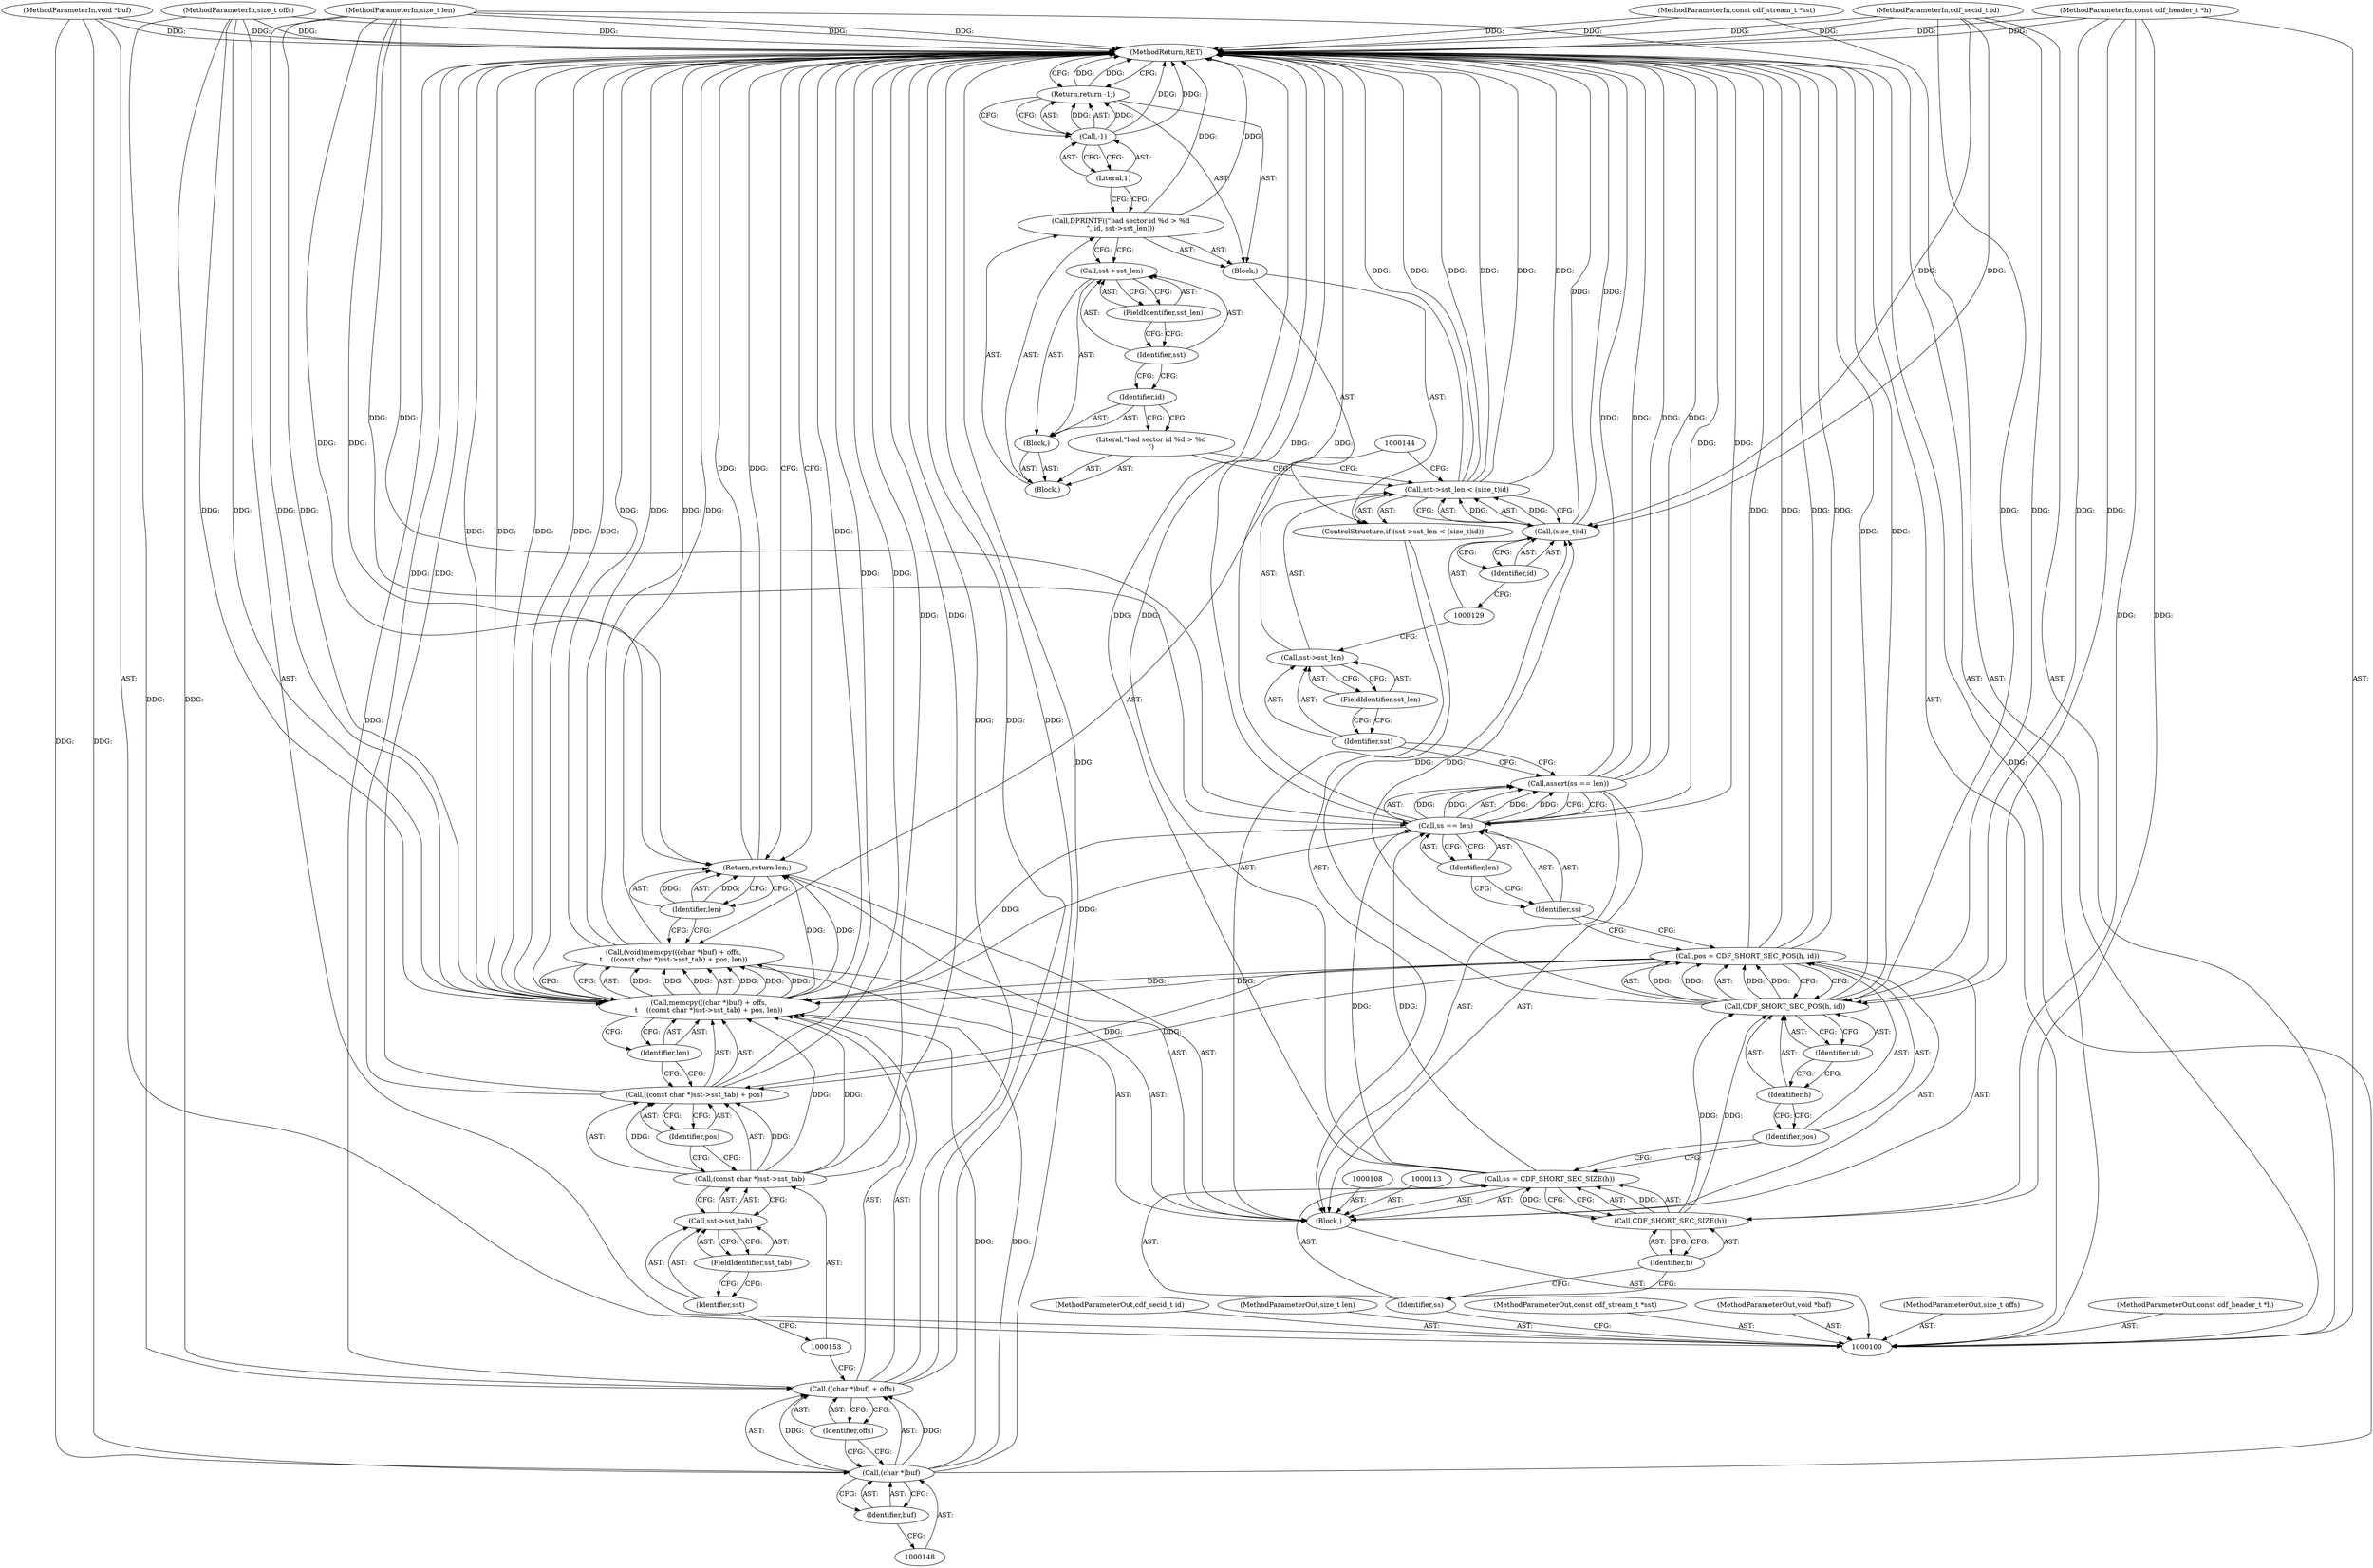 digraph "0_file_1859fdb4e67c49c463c4e0078054335cd46ba295_1" {
"1000161" [label="(MethodReturn,RET)"];
"1000101" [label="(MethodParameterIn,const cdf_stream_t *sst)"];
"1000229" [label="(MethodParameterOut,const cdf_stream_t *sst)"];
"1000102" [label="(MethodParameterIn,void *buf)"];
"1000230" [label="(MethodParameterOut,void *buf)"];
"1000103" [label="(MethodParameterIn,size_t offs)"];
"1000231" [label="(MethodParameterOut,size_t offs)"];
"1000146" [label="(Call,((char *)buf) + offs)"];
"1000147" [label="(Call,(char *)buf)"];
"1000143" [label="(Call,(void)memcpy(((char *)buf) + offs,\n\t    ((const char *)sst->sst_tab) + pos, len))"];
"1000149" [label="(Identifier,buf)"];
"1000150" [label="(Identifier,offs)"];
"1000145" [label="(Call,memcpy(((char *)buf) + offs,\n\t    ((const char *)sst->sst_tab) + pos, len))"];
"1000154" [label="(Call,sst->sst_tab)"];
"1000155" [label="(Identifier,sst)"];
"1000156" [label="(FieldIdentifier,sst_tab)"];
"1000157" [label="(Identifier,pos)"];
"1000158" [label="(Identifier,len)"];
"1000151" [label="(Call,((const char *)sst->sst_tab) + pos)"];
"1000152" [label="(Call,(const char *)sst->sst_tab)"];
"1000159" [label="(Return,return len;)"];
"1000160" [label="(Identifier,len)"];
"1000105" [label="(MethodParameterIn,const cdf_header_t *h)"];
"1000233" [label="(MethodParameterOut,const cdf_header_t *h)"];
"1000106" [label="(MethodParameterIn,cdf_secid_t id)"];
"1000234" [label="(MethodParameterOut,cdf_secid_t id)"];
"1000104" [label="(MethodParameterIn,size_t len)"];
"1000232" [label="(MethodParameterOut,size_t len)"];
"1000107" [label="(Block,)"];
"1000111" [label="(Call,CDF_SHORT_SEC_SIZE(h))"];
"1000112" [label="(Identifier,h)"];
"1000109" [label="(Call,ss = CDF_SHORT_SEC_SIZE(h))"];
"1000110" [label="(Identifier,ss)"];
"1000116" [label="(Call,CDF_SHORT_SEC_POS(h, id))"];
"1000117" [label="(Identifier,h)"];
"1000118" [label="(Identifier,id)"];
"1000114" [label="(Call,pos = CDF_SHORT_SEC_POS(h, id))"];
"1000115" [label="(Identifier,pos)"];
"1000119" [label="(Call,assert(ss == len))"];
"1000122" [label="(Identifier,len)"];
"1000120" [label="(Call,ss == len)"];
"1000121" [label="(Identifier,ss)"];
"1000123" [label="(ControlStructure,if (sst->sst_len < (size_t)id))"];
"1000127" [label="(FieldIdentifier,sst_len)"];
"1000128" [label="(Call,(size_t)id)"];
"1000130" [label="(Identifier,id)"];
"1000131" [label="(Block,)"];
"1000124" [label="(Call,sst->sst_len < (size_t)id)"];
"1000125" [label="(Call,sst->sst_len)"];
"1000126" [label="(Identifier,sst)"];
"1000133" [label="(Block,)"];
"1000134" [label="(Literal,\"bad sector id %d > %d\n\")"];
"1000132" [label="(Call,DPRINTF((\"bad sector id %d > %d\n\", id, sst->sst_len)))"];
"1000135" [label="(Block,)"];
"1000136" [label="(Identifier,id)"];
"1000137" [label="(Call,sst->sst_len)"];
"1000138" [label="(Identifier,sst)"];
"1000139" [label="(FieldIdentifier,sst_len)"];
"1000142" [label="(Literal,1)"];
"1000140" [label="(Return,return -1;)"];
"1000141" [label="(Call,-1)"];
"1000161" -> "1000100"  [label="AST: "];
"1000161" -> "1000140"  [label="CFG: "];
"1000161" -> "1000159"  [label="CFG: "];
"1000116" -> "1000161"  [label="DDG: "];
"1000128" -> "1000161"  [label="DDG: "];
"1000124" -> "1000161"  [label="DDG: "];
"1000124" -> "1000161"  [label="DDG: "];
"1000124" -> "1000161"  [label="DDG: "];
"1000145" -> "1000161"  [label="DDG: "];
"1000145" -> "1000161"  [label="DDG: "];
"1000145" -> "1000161"  [label="DDG: "];
"1000151" -> "1000161"  [label="DDG: "];
"1000151" -> "1000161"  [label="DDG: "];
"1000104" -> "1000161"  [label="DDG: "];
"1000105" -> "1000161"  [label="DDG: "];
"1000147" -> "1000161"  [label="DDG: "];
"1000102" -> "1000161"  [label="DDG: "];
"1000152" -> "1000161"  [label="DDG: "];
"1000146" -> "1000161"  [label="DDG: "];
"1000146" -> "1000161"  [label="DDG: "];
"1000119" -> "1000161"  [label="DDG: "];
"1000119" -> "1000161"  [label="DDG: "];
"1000132" -> "1000161"  [label="DDG: "];
"1000141" -> "1000161"  [label="DDG: "];
"1000103" -> "1000161"  [label="DDG: "];
"1000114" -> "1000161"  [label="DDG: "];
"1000114" -> "1000161"  [label="DDG: "];
"1000120" -> "1000161"  [label="DDG: "];
"1000120" -> "1000161"  [label="DDG: "];
"1000101" -> "1000161"  [label="DDG: "];
"1000143" -> "1000161"  [label="DDG: "];
"1000143" -> "1000161"  [label="DDG: "];
"1000109" -> "1000161"  [label="DDG: "];
"1000106" -> "1000161"  [label="DDG: "];
"1000140" -> "1000161"  [label="DDG: "];
"1000159" -> "1000161"  [label="DDG: "];
"1000101" -> "1000100"  [label="AST: "];
"1000101" -> "1000161"  [label="DDG: "];
"1000229" -> "1000100"  [label="AST: "];
"1000102" -> "1000100"  [label="AST: "];
"1000102" -> "1000161"  [label="DDG: "];
"1000102" -> "1000147"  [label="DDG: "];
"1000230" -> "1000100"  [label="AST: "];
"1000103" -> "1000100"  [label="AST: "];
"1000103" -> "1000161"  [label="DDG: "];
"1000103" -> "1000145"  [label="DDG: "];
"1000103" -> "1000146"  [label="DDG: "];
"1000231" -> "1000100"  [label="AST: "];
"1000146" -> "1000145"  [label="AST: "];
"1000146" -> "1000150"  [label="CFG: "];
"1000147" -> "1000146"  [label="AST: "];
"1000150" -> "1000146"  [label="AST: "];
"1000153" -> "1000146"  [label="CFG: "];
"1000146" -> "1000161"  [label="DDG: "];
"1000146" -> "1000161"  [label="DDG: "];
"1000147" -> "1000146"  [label="DDG: "];
"1000103" -> "1000146"  [label="DDG: "];
"1000147" -> "1000146"  [label="AST: "];
"1000147" -> "1000149"  [label="CFG: "];
"1000148" -> "1000147"  [label="AST: "];
"1000149" -> "1000147"  [label="AST: "];
"1000150" -> "1000147"  [label="CFG: "];
"1000147" -> "1000161"  [label="DDG: "];
"1000147" -> "1000145"  [label="DDG: "];
"1000147" -> "1000146"  [label="DDG: "];
"1000102" -> "1000147"  [label="DDG: "];
"1000143" -> "1000107"  [label="AST: "];
"1000143" -> "1000145"  [label="CFG: "];
"1000144" -> "1000143"  [label="AST: "];
"1000145" -> "1000143"  [label="AST: "];
"1000160" -> "1000143"  [label="CFG: "];
"1000143" -> "1000161"  [label="DDG: "];
"1000143" -> "1000161"  [label="DDG: "];
"1000145" -> "1000143"  [label="DDG: "];
"1000145" -> "1000143"  [label="DDG: "];
"1000145" -> "1000143"  [label="DDG: "];
"1000149" -> "1000147"  [label="AST: "];
"1000149" -> "1000148"  [label="CFG: "];
"1000147" -> "1000149"  [label="CFG: "];
"1000150" -> "1000146"  [label="AST: "];
"1000150" -> "1000147"  [label="CFG: "];
"1000146" -> "1000150"  [label="CFG: "];
"1000145" -> "1000143"  [label="AST: "];
"1000145" -> "1000158"  [label="CFG: "];
"1000146" -> "1000145"  [label="AST: "];
"1000151" -> "1000145"  [label="AST: "];
"1000158" -> "1000145"  [label="AST: "];
"1000143" -> "1000145"  [label="CFG: "];
"1000145" -> "1000161"  [label="DDG: "];
"1000145" -> "1000161"  [label="DDG: "];
"1000145" -> "1000161"  [label="DDG: "];
"1000145" -> "1000143"  [label="DDG: "];
"1000145" -> "1000143"  [label="DDG: "];
"1000145" -> "1000143"  [label="DDG: "];
"1000147" -> "1000145"  [label="DDG: "];
"1000103" -> "1000145"  [label="DDG: "];
"1000152" -> "1000145"  [label="DDG: "];
"1000114" -> "1000145"  [label="DDG: "];
"1000120" -> "1000145"  [label="DDG: "];
"1000104" -> "1000145"  [label="DDG: "];
"1000145" -> "1000159"  [label="DDG: "];
"1000154" -> "1000152"  [label="AST: "];
"1000154" -> "1000156"  [label="CFG: "];
"1000155" -> "1000154"  [label="AST: "];
"1000156" -> "1000154"  [label="AST: "];
"1000152" -> "1000154"  [label="CFG: "];
"1000155" -> "1000154"  [label="AST: "];
"1000155" -> "1000153"  [label="CFG: "];
"1000156" -> "1000155"  [label="CFG: "];
"1000156" -> "1000154"  [label="AST: "];
"1000156" -> "1000155"  [label="CFG: "];
"1000154" -> "1000156"  [label="CFG: "];
"1000157" -> "1000151"  [label="AST: "];
"1000157" -> "1000152"  [label="CFG: "];
"1000151" -> "1000157"  [label="CFG: "];
"1000158" -> "1000145"  [label="AST: "];
"1000158" -> "1000151"  [label="CFG: "];
"1000145" -> "1000158"  [label="CFG: "];
"1000151" -> "1000145"  [label="AST: "];
"1000151" -> "1000157"  [label="CFG: "];
"1000152" -> "1000151"  [label="AST: "];
"1000157" -> "1000151"  [label="AST: "];
"1000158" -> "1000151"  [label="CFG: "];
"1000151" -> "1000161"  [label="DDG: "];
"1000151" -> "1000161"  [label="DDG: "];
"1000152" -> "1000151"  [label="DDG: "];
"1000114" -> "1000151"  [label="DDG: "];
"1000152" -> "1000151"  [label="AST: "];
"1000152" -> "1000154"  [label="CFG: "];
"1000153" -> "1000152"  [label="AST: "];
"1000154" -> "1000152"  [label="AST: "];
"1000157" -> "1000152"  [label="CFG: "];
"1000152" -> "1000161"  [label="DDG: "];
"1000152" -> "1000145"  [label="DDG: "];
"1000152" -> "1000151"  [label="DDG: "];
"1000159" -> "1000107"  [label="AST: "];
"1000159" -> "1000160"  [label="CFG: "];
"1000160" -> "1000159"  [label="AST: "];
"1000161" -> "1000159"  [label="CFG: "];
"1000159" -> "1000161"  [label="DDG: "];
"1000160" -> "1000159"  [label="DDG: "];
"1000145" -> "1000159"  [label="DDG: "];
"1000104" -> "1000159"  [label="DDG: "];
"1000160" -> "1000159"  [label="AST: "];
"1000160" -> "1000143"  [label="CFG: "];
"1000159" -> "1000160"  [label="CFG: "];
"1000160" -> "1000159"  [label="DDG: "];
"1000105" -> "1000100"  [label="AST: "];
"1000105" -> "1000161"  [label="DDG: "];
"1000105" -> "1000111"  [label="DDG: "];
"1000105" -> "1000116"  [label="DDG: "];
"1000233" -> "1000100"  [label="AST: "];
"1000106" -> "1000100"  [label="AST: "];
"1000106" -> "1000161"  [label="DDG: "];
"1000106" -> "1000116"  [label="DDG: "];
"1000106" -> "1000128"  [label="DDG: "];
"1000234" -> "1000100"  [label="AST: "];
"1000104" -> "1000100"  [label="AST: "];
"1000104" -> "1000161"  [label="DDG: "];
"1000104" -> "1000120"  [label="DDG: "];
"1000104" -> "1000145"  [label="DDG: "];
"1000104" -> "1000159"  [label="DDG: "];
"1000232" -> "1000100"  [label="AST: "];
"1000107" -> "1000100"  [label="AST: "];
"1000108" -> "1000107"  [label="AST: "];
"1000109" -> "1000107"  [label="AST: "];
"1000113" -> "1000107"  [label="AST: "];
"1000114" -> "1000107"  [label="AST: "];
"1000119" -> "1000107"  [label="AST: "];
"1000123" -> "1000107"  [label="AST: "];
"1000143" -> "1000107"  [label="AST: "];
"1000159" -> "1000107"  [label="AST: "];
"1000111" -> "1000109"  [label="AST: "];
"1000111" -> "1000112"  [label="CFG: "];
"1000112" -> "1000111"  [label="AST: "];
"1000109" -> "1000111"  [label="CFG: "];
"1000111" -> "1000109"  [label="DDG: "];
"1000105" -> "1000111"  [label="DDG: "];
"1000111" -> "1000116"  [label="DDG: "];
"1000112" -> "1000111"  [label="AST: "];
"1000112" -> "1000110"  [label="CFG: "];
"1000111" -> "1000112"  [label="CFG: "];
"1000109" -> "1000107"  [label="AST: "];
"1000109" -> "1000111"  [label="CFG: "];
"1000110" -> "1000109"  [label="AST: "];
"1000111" -> "1000109"  [label="AST: "];
"1000115" -> "1000109"  [label="CFG: "];
"1000109" -> "1000161"  [label="DDG: "];
"1000111" -> "1000109"  [label="DDG: "];
"1000109" -> "1000120"  [label="DDG: "];
"1000110" -> "1000109"  [label="AST: "];
"1000110" -> "1000100"  [label="CFG: "];
"1000112" -> "1000110"  [label="CFG: "];
"1000116" -> "1000114"  [label="AST: "];
"1000116" -> "1000118"  [label="CFG: "];
"1000117" -> "1000116"  [label="AST: "];
"1000118" -> "1000116"  [label="AST: "];
"1000114" -> "1000116"  [label="CFG: "];
"1000116" -> "1000161"  [label="DDG: "];
"1000116" -> "1000114"  [label="DDG: "];
"1000116" -> "1000114"  [label="DDG: "];
"1000111" -> "1000116"  [label="DDG: "];
"1000105" -> "1000116"  [label="DDG: "];
"1000106" -> "1000116"  [label="DDG: "];
"1000116" -> "1000128"  [label="DDG: "];
"1000117" -> "1000116"  [label="AST: "];
"1000117" -> "1000115"  [label="CFG: "];
"1000118" -> "1000117"  [label="CFG: "];
"1000118" -> "1000116"  [label="AST: "];
"1000118" -> "1000117"  [label="CFG: "];
"1000116" -> "1000118"  [label="CFG: "];
"1000114" -> "1000107"  [label="AST: "];
"1000114" -> "1000116"  [label="CFG: "];
"1000115" -> "1000114"  [label="AST: "];
"1000116" -> "1000114"  [label="AST: "];
"1000121" -> "1000114"  [label="CFG: "];
"1000114" -> "1000161"  [label="DDG: "];
"1000114" -> "1000161"  [label="DDG: "];
"1000116" -> "1000114"  [label="DDG: "];
"1000116" -> "1000114"  [label="DDG: "];
"1000114" -> "1000145"  [label="DDG: "];
"1000114" -> "1000151"  [label="DDG: "];
"1000115" -> "1000114"  [label="AST: "];
"1000115" -> "1000109"  [label="CFG: "];
"1000117" -> "1000115"  [label="CFG: "];
"1000119" -> "1000107"  [label="AST: "];
"1000119" -> "1000120"  [label="CFG: "];
"1000120" -> "1000119"  [label="AST: "];
"1000126" -> "1000119"  [label="CFG: "];
"1000119" -> "1000161"  [label="DDG: "];
"1000119" -> "1000161"  [label="DDG: "];
"1000120" -> "1000119"  [label="DDG: "];
"1000120" -> "1000119"  [label="DDG: "];
"1000122" -> "1000120"  [label="AST: "];
"1000122" -> "1000121"  [label="CFG: "];
"1000120" -> "1000122"  [label="CFG: "];
"1000120" -> "1000119"  [label="AST: "];
"1000120" -> "1000122"  [label="CFG: "];
"1000121" -> "1000120"  [label="AST: "];
"1000122" -> "1000120"  [label="AST: "];
"1000119" -> "1000120"  [label="CFG: "];
"1000120" -> "1000161"  [label="DDG: "];
"1000120" -> "1000161"  [label="DDG: "];
"1000120" -> "1000119"  [label="DDG: "];
"1000120" -> "1000119"  [label="DDG: "];
"1000109" -> "1000120"  [label="DDG: "];
"1000104" -> "1000120"  [label="DDG: "];
"1000120" -> "1000145"  [label="DDG: "];
"1000121" -> "1000120"  [label="AST: "];
"1000121" -> "1000114"  [label="CFG: "];
"1000122" -> "1000121"  [label="CFG: "];
"1000123" -> "1000107"  [label="AST: "];
"1000124" -> "1000123"  [label="AST: "];
"1000131" -> "1000123"  [label="AST: "];
"1000127" -> "1000125"  [label="AST: "];
"1000127" -> "1000126"  [label="CFG: "];
"1000125" -> "1000127"  [label="CFG: "];
"1000128" -> "1000124"  [label="AST: "];
"1000128" -> "1000130"  [label="CFG: "];
"1000129" -> "1000128"  [label="AST: "];
"1000130" -> "1000128"  [label="AST: "];
"1000124" -> "1000128"  [label="CFG: "];
"1000128" -> "1000161"  [label="DDG: "];
"1000128" -> "1000124"  [label="DDG: "];
"1000116" -> "1000128"  [label="DDG: "];
"1000106" -> "1000128"  [label="DDG: "];
"1000130" -> "1000128"  [label="AST: "];
"1000130" -> "1000129"  [label="CFG: "];
"1000128" -> "1000130"  [label="CFG: "];
"1000131" -> "1000123"  [label="AST: "];
"1000132" -> "1000131"  [label="AST: "];
"1000140" -> "1000131"  [label="AST: "];
"1000124" -> "1000123"  [label="AST: "];
"1000124" -> "1000128"  [label="CFG: "];
"1000125" -> "1000124"  [label="AST: "];
"1000128" -> "1000124"  [label="AST: "];
"1000134" -> "1000124"  [label="CFG: "];
"1000144" -> "1000124"  [label="CFG: "];
"1000124" -> "1000161"  [label="DDG: "];
"1000124" -> "1000161"  [label="DDG: "];
"1000124" -> "1000161"  [label="DDG: "];
"1000128" -> "1000124"  [label="DDG: "];
"1000125" -> "1000124"  [label="AST: "];
"1000125" -> "1000127"  [label="CFG: "];
"1000126" -> "1000125"  [label="AST: "];
"1000127" -> "1000125"  [label="AST: "];
"1000129" -> "1000125"  [label="CFG: "];
"1000126" -> "1000125"  [label="AST: "];
"1000126" -> "1000119"  [label="CFG: "];
"1000127" -> "1000126"  [label="CFG: "];
"1000133" -> "1000132"  [label="AST: "];
"1000134" -> "1000133"  [label="AST: "];
"1000135" -> "1000133"  [label="AST: "];
"1000134" -> "1000133"  [label="AST: "];
"1000134" -> "1000124"  [label="CFG: "];
"1000136" -> "1000134"  [label="CFG: "];
"1000132" -> "1000131"  [label="AST: "];
"1000132" -> "1000137"  [label="CFG: "];
"1000133" -> "1000132"  [label="AST: "];
"1000142" -> "1000132"  [label="CFG: "];
"1000132" -> "1000161"  [label="DDG: "];
"1000135" -> "1000133"  [label="AST: "];
"1000136" -> "1000135"  [label="AST: "];
"1000137" -> "1000135"  [label="AST: "];
"1000136" -> "1000135"  [label="AST: "];
"1000136" -> "1000134"  [label="CFG: "];
"1000138" -> "1000136"  [label="CFG: "];
"1000137" -> "1000135"  [label="AST: "];
"1000137" -> "1000139"  [label="CFG: "];
"1000138" -> "1000137"  [label="AST: "];
"1000139" -> "1000137"  [label="AST: "];
"1000132" -> "1000137"  [label="CFG: "];
"1000138" -> "1000137"  [label="AST: "];
"1000138" -> "1000136"  [label="CFG: "];
"1000139" -> "1000138"  [label="CFG: "];
"1000139" -> "1000137"  [label="AST: "];
"1000139" -> "1000138"  [label="CFG: "];
"1000137" -> "1000139"  [label="CFG: "];
"1000142" -> "1000141"  [label="AST: "];
"1000142" -> "1000132"  [label="CFG: "];
"1000141" -> "1000142"  [label="CFG: "];
"1000140" -> "1000131"  [label="AST: "];
"1000140" -> "1000141"  [label="CFG: "];
"1000141" -> "1000140"  [label="AST: "];
"1000161" -> "1000140"  [label="CFG: "];
"1000140" -> "1000161"  [label="DDG: "];
"1000141" -> "1000140"  [label="DDG: "];
"1000141" -> "1000140"  [label="AST: "];
"1000141" -> "1000142"  [label="CFG: "];
"1000142" -> "1000141"  [label="AST: "];
"1000140" -> "1000141"  [label="CFG: "];
"1000141" -> "1000161"  [label="DDG: "];
"1000141" -> "1000140"  [label="DDG: "];
}
